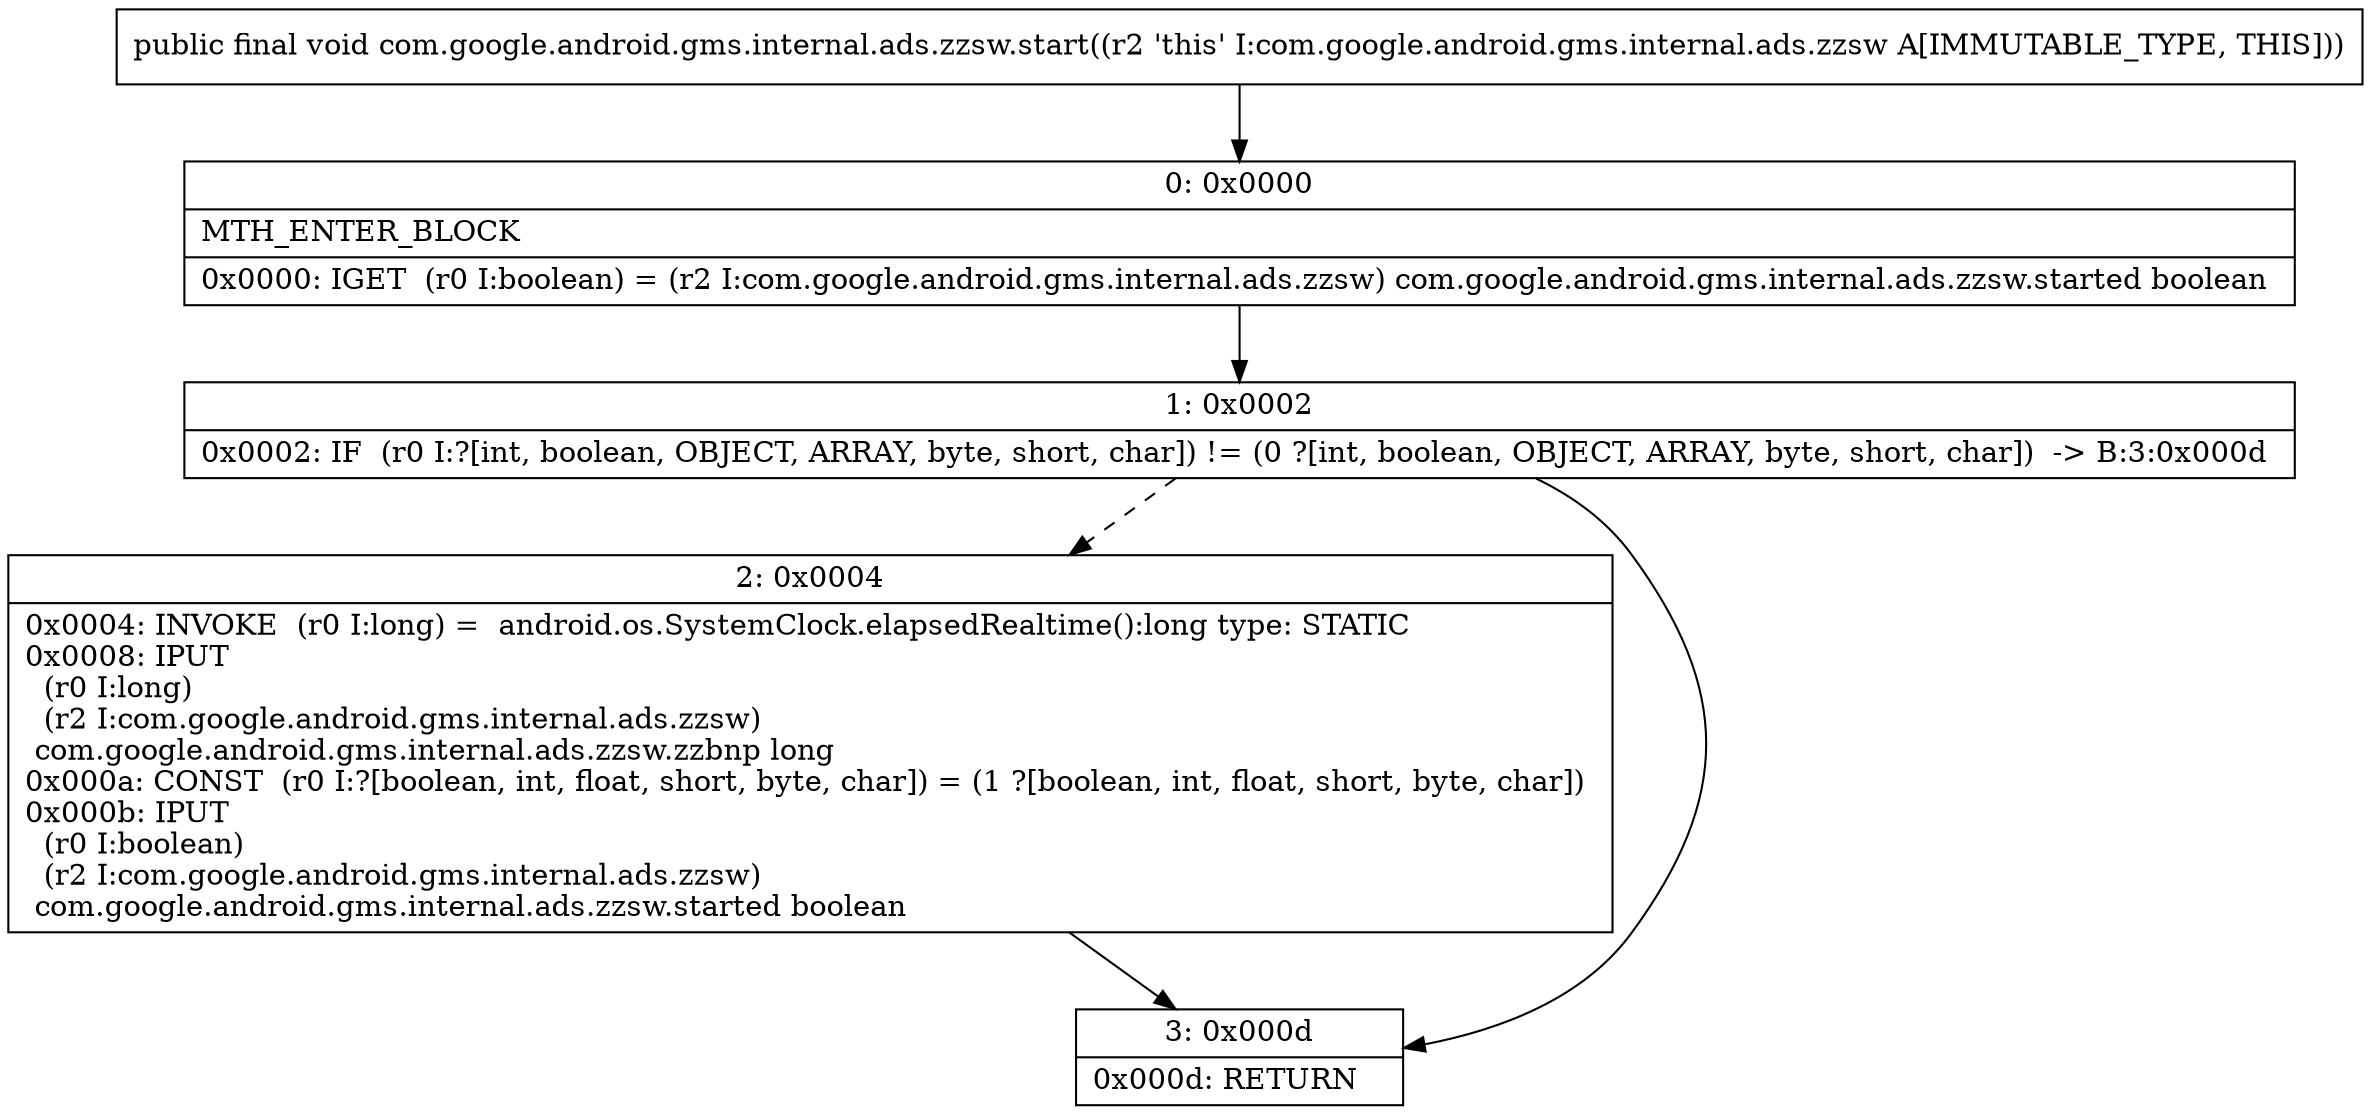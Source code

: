 digraph "CFG forcom.google.android.gms.internal.ads.zzsw.start()V" {
Node_0 [shape=record,label="{0\:\ 0x0000|MTH_ENTER_BLOCK\l|0x0000: IGET  (r0 I:boolean) = (r2 I:com.google.android.gms.internal.ads.zzsw) com.google.android.gms.internal.ads.zzsw.started boolean \l}"];
Node_1 [shape=record,label="{1\:\ 0x0002|0x0002: IF  (r0 I:?[int, boolean, OBJECT, ARRAY, byte, short, char]) != (0 ?[int, boolean, OBJECT, ARRAY, byte, short, char])  \-\> B:3:0x000d \l}"];
Node_2 [shape=record,label="{2\:\ 0x0004|0x0004: INVOKE  (r0 I:long) =  android.os.SystemClock.elapsedRealtime():long type: STATIC \l0x0008: IPUT  \l  (r0 I:long)\l  (r2 I:com.google.android.gms.internal.ads.zzsw)\l com.google.android.gms.internal.ads.zzsw.zzbnp long \l0x000a: CONST  (r0 I:?[boolean, int, float, short, byte, char]) = (1 ?[boolean, int, float, short, byte, char]) \l0x000b: IPUT  \l  (r0 I:boolean)\l  (r2 I:com.google.android.gms.internal.ads.zzsw)\l com.google.android.gms.internal.ads.zzsw.started boolean \l}"];
Node_3 [shape=record,label="{3\:\ 0x000d|0x000d: RETURN   \l}"];
MethodNode[shape=record,label="{public final void com.google.android.gms.internal.ads.zzsw.start((r2 'this' I:com.google.android.gms.internal.ads.zzsw A[IMMUTABLE_TYPE, THIS])) }"];
MethodNode -> Node_0;
Node_0 -> Node_1;
Node_1 -> Node_2[style=dashed];
Node_1 -> Node_3;
Node_2 -> Node_3;
}

